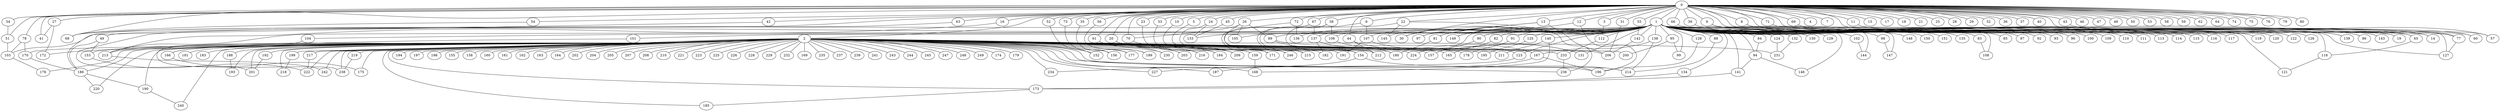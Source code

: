 
graph graphname {
    0 -- 1
0 -- 2
0 -- 3
0 -- 4
0 -- 5
0 -- 6
0 -- 7
0 -- 8
0 -- 9
0 -- 10
0 -- 11
0 -- 12
0 -- 13
0 -- 14
0 -- 15
0 -- 16
0 -- 17
0 -- 18
0 -- 19
0 -- 20
0 -- 21
0 -- 22
0 -- 23
0 -- 24
0 -- 25
0 -- 26
0 -- 27
0 -- 28
0 -- 29
0 -- 30
0 -- 31
0 -- 32
0 -- 33
0 -- 34
0 -- 35
0 -- 36
0 -- 37
0 -- 38
0 -- 39
0 -- 40
0 -- 41
0 -- 42
0 -- 43
0 -- 44
0 -- 45
0 -- 46
0 -- 47
0 -- 48
0 -- 49
0 -- 50
0 -- 51
0 -- 52
0 -- 53
0 -- 54
0 -- 55
0 -- 56
0 -- 57
0 -- 58
0 -- 59
0 -- 60
0 -- 61
0 -- 62
0 -- 63
0 -- 64
0 -- 65
0 -- 66
0 -- 67
0 -- 68
0 -- 69
0 -- 70
0 -- 71
0 -- 72
0 -- 73
0 -- 74
0 -- 75
0 -- 76
0 -- 77
0 -- 78
0 -- 79
0 -- 80
1 -- 128
1 -- 130
1 -- 131
1 -- 132
1 -- 133
1 -- 134
1 -- 129
1 -- 136
1 -- 137
1 -- 138
1 -- 139
1 -- 140
1 -- 141
1 -- 142
1 -- 143
1 -- 144
1 -- 145
1 -- 146
1 -- 147
1 -- 148
1 -- 149
1 -- 150
1 -- 151
1 -- 135
1 -- 81
1 -- 82
1 -- 83
1 -- 84
1 -- 85
1 -- 86
1 -- 87
1 -- 88
1 -- 89
1 -- 90
1 -- 91
1 -- 92
1 -- 93
1 -- 94
1 -- 95
1 -- 96
1 -- 97
1 -- 98
1 -- 99
1 -- 100
1 -- 101
1 -- 102
1 -- 103
1 -- 104
1 -- 105
1 -- 106
1 -- 107
1 -- 108
1 -- 109
1 -- 110
1 -- 111
1 -- 112
1 -- 113
1 -- 114
1 -- 115
1 -- 116
1 -- 117
1 -- 118
1 -- 119
1 -- 120
1 -- 121
1 -- 122
1 -- 123
1 -- 124
1 -- 125
1 -- 126
1 -- 127
1 -- 30
1 -- 213
1 -- 224
2 -- 152
2 -- 153
2 -- 154
2 -- 155
2 -- 156
2 -- 157
2 -- 158
2 -- 159
2 -- 160
2 -- 161
2 -- 162
2 -- 163
2 -- 164
2 -- 165
2 -- 166
2 -- 167
2 -- 168
2 -- 169
2 -- 170
2 -- 171
2 -- 172
2 -- 173
2 -- 174
2 -- 175
2 -- 176
2 -- 177
2 -- 178
2 -- 179
2 -- 180
2 -- 181
2 -- 182
2 -- 183
2 -- 184
2 -- 185
2 -- 186
2 -- 187
2 -- 188
2 -- 189
2 -- 190
2 -- 191
2 -- 192
2 -- 193
2 -- 194
2 -- 195
2 -- 196
2 -- 197
2 -- 198
2 -- 199
2 -- 200
2 -- 201
2 -- 202
2 -- 203
2 -- 204
2 -- 205
2 -- 206
2 -- 207
2 -- 208
2 -- 209
2 -- 210
2 -- 211
2 -- 212
2 -- 213
2 -- 214
2 -- 215
2 -- 216
2 -- 217
2 -- 218
2 -- 219
2 -- 220
2 -- 221
2 -- 222
2 -- 223
2 -- 224
2 -- 225
2 -- 226
2 -- 227
2 -- 228
2 -- 229
2 -- 230
2 -- 231
2 -- 232
2 -- 233
2 -- 234
2 -- 235
2 -- 236
2 -- 237
2 -- 238
2 -- 239
2 -- 240
2 -- 241
2 -- 242
2 -- 243
2 -- 244
2 -- 245
2 -- 246
2 -- 247
2 -- 248
2 -- 249
3 -- 112
5 -- 215
6 -- 154
6 -- 107
8 -- 65
8 -- 14
9 -- 19
9 -- 143
10 -- 246
11 -- 60
12 -- 196
12 -- 149
13 -- 206
13 -- 97
13 -- 81
16 -- 213
20 -- 209
20 -- 216
22 -- 68
22 -- 236
22 -- 145
23 -- 209
24 -- 133
24 -- 191
26 -- 89
26 -- 154
26 -- 105
26 -- 70
27 -- 172
27 -- 41
31 -- 206
33 -- 159
34 -- 51
35 -- 177
38 -- 106
38 -- 215
38 -- 212
39 -- 86
42 -- 186
43 -- 57
44 -- 212
44 -- 131
45 -- 133
49 -- 186
49 -- 153
51 -- 103
52 -- 152
54 -- 68
55 -- 142
56 -- 189
61 -- 203
61 -- 230
63 -- 201
65 -- 118
66 -- 139
67 -- 137
67 -- 246
69 -- 77
70 -- 184
71 -- 127
72 -- 171
72 -- 136
73 -- 156
77 -- 127
78 -- 170
78 -- 103
81 -- 180
82 -- 165
83 -- 108
84 -- 94
88 -- 214
89 -- 123
89 -- 154
90 -- 157
91 -- 178
94 -- 146
94 -- 141
95 -- 200
95 -- 99
98 -- 147
101 -- 166
102 -- 144
103 -- 176
104 -- 238
106 -- 167
107 -- 131
107 -- 191
112 -- 233
118 -- 121
123 -- 227
124 -- 231
125 -- 195
128 -- 196
132 -- 231
134 -- 173
137 -- 180
137 -- 182
138 -- 214
138 -- 167
140 -- 168
140 -- 211
141 -- 173
142 -- 206
153 -- 222
154 -- 234
154 -- 214
159 -- 168
166 -- 175
167 -- 187
167 -- 196
170 -- 186
173 -- 185
186 -- 190
186 -- 220
188 -- 193
190 -- 240
192 -- 201
199 -- 218
213 -- 242
217 -- 222
219 -- 238
233 -- 236

}
